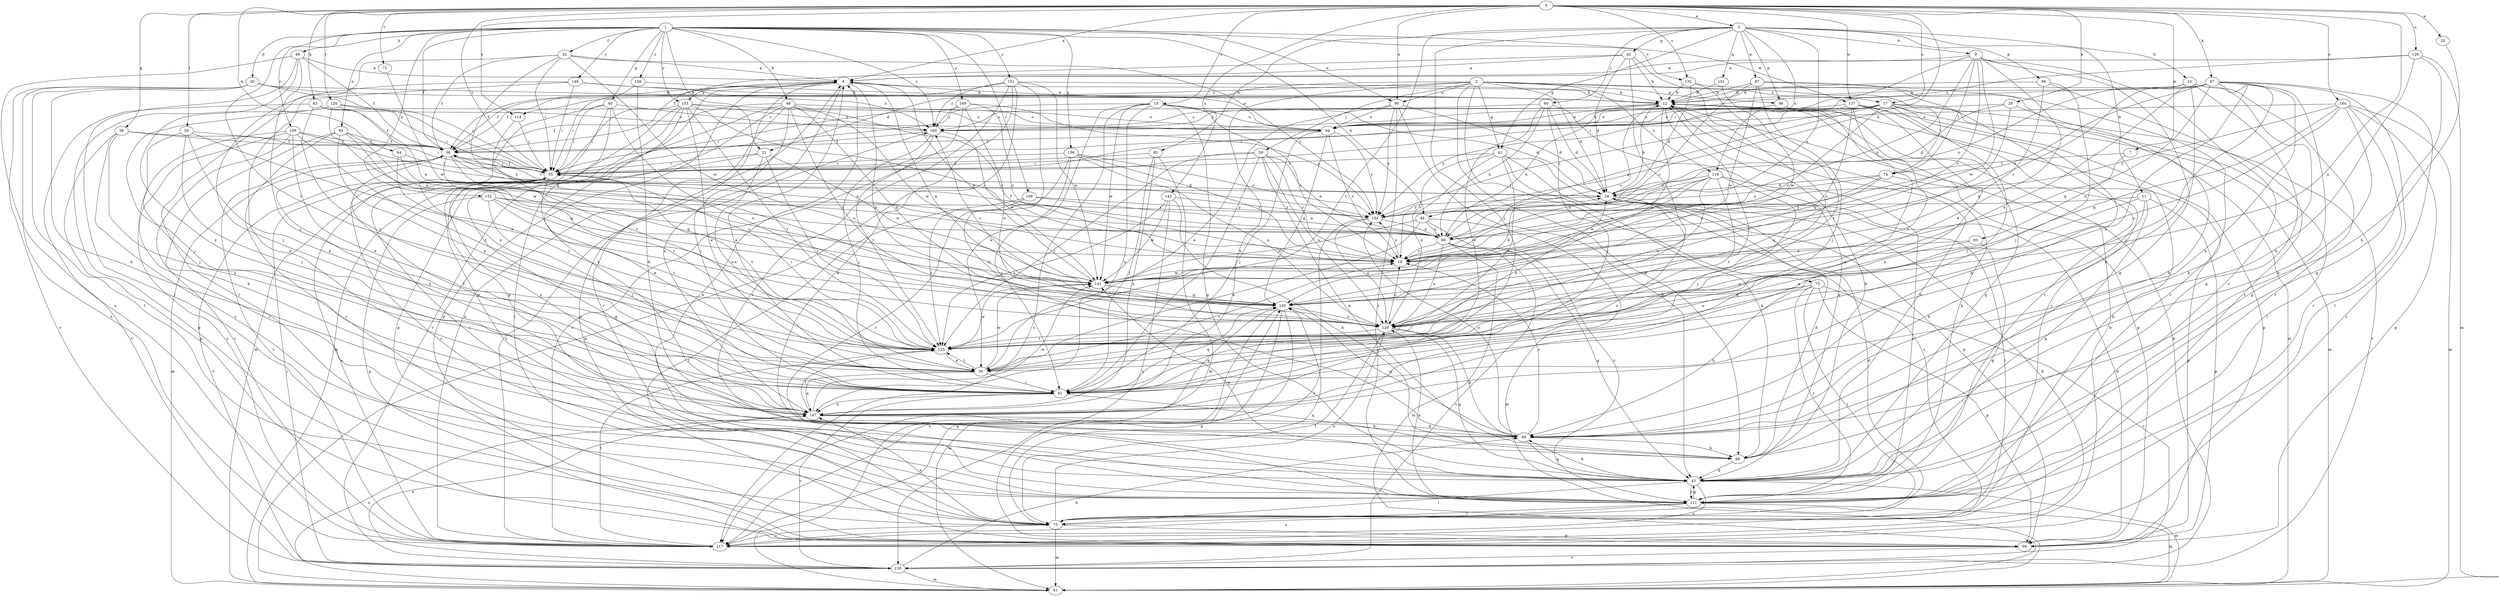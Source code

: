 strict digraph  {
0;
1;
2;
3;
6;
7;
9;
10;
11;
12;
13;
17;
18;
20;
21;
24;
25;
29;
30;
32;
36;
39;
40;
41;
42;
43;
44;
46;
48;
49;
50;
55;
59;
60;
61;
63;
64;
67;
68;
72;
73;
74;
75;
81;
84;
85;
87;
88;
90;
93;
94;
96;
98;
99;
101;
105;
106;
109;
111;
114;
116;
117;
120;
123;
128;
129;
132;
135;
137;
141;
142;
144;
147;
148;
149;
151;
152;
153;
154;
156;
158;
160;
0 -> 3  [label=a];
0 -> 6  [label=a];
0 -> 7  [label=b];
0 -> 13  [label=c];
0 -> 17  [label=c];
0 -> 25  [label=e];
0 -> 29  [label=e];
0 -> 39  [label=g];
0 -> 44  [label=h];
0 -> 50  [label=i];
0 -> 55  [label=i];
0 -> 63  [label=k];
0 -> 64  [label=k];
0 -> 67  [label=k];
0 -> 72  [label=l];
0 -> 90  [label=o];
0 -> 114  [label=s];
0 -> 120  [label=t];
0 -> 128  [label=u];
0 -> 129  [label=u];
0 -> 132  [label=v];
0 -> 137  [label=w];
0 -> 142  [label=x];
0 -> 144  [label=x];
1 -> 20  [label=d];
1 -> 21  [label=d];
1 -> 32  [label=f];
1 -> 36  [label=f];
1 -> 40  [label=g];
1 -> 44  [label=h];
1 -> 46  [label=h];
1 -> 48  [label=h];
1 -> 84  [label=n];
1 -> 90  [label=o];
1 -> 106  [label=r];
1 -> 109  [label=r];
1 -> 123  [label=t];
1 -> 132  [label=v];
1 -> 137  [label=w];
1 -> 148  [label=y];
1 -> 149  [label=y];
1 -> 151  [label=y];
1 -> 152  [label=y];
1 -> 153  [label=y];
1 -> 156  [label=z];
1 -> 158  [label=z];
1 -> 160  [label=z];
2 -> 17  [label=c];
2 -> 21  [label=d];
2 -> 24  [label=d];
2 -> 41  [label=g];
2 -> 59  [label=j];
2 -> 68  [label=k];
2 -> 73  [label=l];
2 -> 74  [label=l];
2 -> 90  [label=o];
2 -> 96  [label=p];
2 -> 114  [label=s];
2 -> 116  [label=s];
2 -> 147  [label=x];
3 -> 9  [label=b];
3 -> 10  [label=b];
3 -> 11  [label=b];
3 -> 41  [label=g];
3 -> 42  [label=g];
3 -> 60  [label=j];
3 -> 61  [label=j];
3 -> 85  [label=n];
3 -> 87  [label=n];
3 -> 88  [label=n];
3 -> 96  [label=p];
3 -> 98  [label=p];
3 -> 101  [label=q];
3 -> 116  [label=s];
3 -> 123  [label=t];
6 -> 12  [label=b];
6 -> 36  [label=f];
6 -> 55  [label=i];
6 -> 99  [label=p];
6 -> 129  [label=u];
6 -> 135  [label=v];
6 -> 147  [label=x];
6 -> 153  [label=y];
7 -> 74  [label=l];
7 -> 93  [label=o];
9 -> 6  [label=a];
9 -> 18  [label=c];
9 -> 30  [label=e];
9 -> 43  [label=g];
9 -> 55  [label=i];
9 -> 74  [label=l];
9 -> 88  [label=n];
9 -> 111  [label=r];
9 -> 141  [label=w];
10 -> 12  [label=b];
10 -> 18  [label=c];
10 -> 43  [label=g];
10 -> 49  [label=h];
10 -> 68  [label=k];
10 -> 111  [label=r];
10 -> 129  [label=u];
11 -> 30  [label=e];
11 -> 43  [label=g];
11 -> 49  [label=h];
11 -> 99  [label=p];
11 -> 154  [label=y];
12 -> 6  [label=a];
12 -> 18  [label=c];
12 -> 88  [label=n];
12 -> 94  [label=o];
12 -> 99  [label=p];
12 -> 105  [label=q];
12 -> 123  [label=t];
12 -> 160  [label=z];
13 -> 18  [label=c];
13 -> 24  [label=d];
13 -> 30  [label=e];
13 -> 43  [label=g];
13 -> 55  [label=i];
13 -> 94  [label=o];
13 -> 117  [label=s];
13 -> 141  [label=w];
13 -> 147  [label=x];
17 -> 18  [label=c];
17 -> 49  [label=h];
17 -> 55  [label=i];
17 -> 61  [label=j];
17 -> 75  [label=l];
17 -> 81  [label=m];
17 -> 88  [label=n];
17 -> 94  [label=o];
17 -> 135  [label=v];
17 -> 154  [label=y];
17 -> 160  [label=z];
18 -> 141  [label=w];
18 -> 154  [label=y];
20 -> 12  [label=b];
20 -> 49  [label=h];
20 -> 55  [label=i];
20 -> 75  [label=l];
20 -> 117  [label=s];
20 -> 135  [label=v];
20 -> 160  [label=z];
21 -> 30  [label=e];
21 -> 43  [label=g];
21 -> 55  [label=i];
21 -> 123  [label=t];
21 -> 141  [label=w];
24 -> 12  [label=b];
24 -> 36  [label=f];
24 -> 75  [label=l];
24 -> 147  [label=x];
24 -> 154  [label=y];
25 -> 49  [label=h];
29 -> 18  [label=c];
29 -> 24  [label=d];
29 -> 49  [label=h];
29 -> 94  [label=o];
30 -> 18  [label=c];
30 -> 61  [label=j];
30 -> 123  [label=t];
30 -> 141  [label=w];
30 -> 147  [label=x];
32 -> 6  [label=a];
32 -> 36  [label=f];
32 -> 55  [label=i];
32 -> 75  [label=l];
32 -> 105  [label=q];
32 -> 141  [label=w];
32 -> 154  [label=y];
36 -> 55  [label=i];
36 -> 81  [label=m];
36 -> 88  [label=n];
36 -> 105  [label=q];
36 -> 117  [label=s];
36 -> 123  [label=t];
36 -> 147  [label=x];
39 -> 36  [label=f];
39 -> 55  [label=i];
39 -> 61  [label=j];
39 -> 99  [label=p];
39 -> 111  [label=r];
40 -> 43  [label=g];
40 -> 55  [label=i];
40 -> 81  [label=m];
40 -> 123  [label=t];
40 -> 129  [label=u];
40 -> 160  [label=z];
41 -> 18  [label=c];
41 -> 55  [label=i];
41 -> 68  [label=k];
41 -> 99  [label=p];
41 -> 117  [label=s];
41 -> 123  [label=t];
41 -> 129  [label=u];
42 -> 6  [label=a];
42 -> 12  [label=b];
42 -> 24  [label=d];
42 -> 36  [label=f];
42 -> 123  [label=t];
42 -> 129  [label=u];
43 -> 12  [label=b];
43 -> 49  [label=h];
43 -> 55  [label=i];
43 -> 75  [label=l];
43 -> 81  [label=m];
43 -> 111  [label=r];
43 -> 117  [label=s];
43 -> 141  [label=w];
44 -> 30  [label=e];
44 -> 81  [label=m];
44 -> 88  [label=n];
44 -> 111  [label=r];
44 -> 141  [label=w];
46 -> 6  [label=a];
46 -> 36  [label=f];
46 -> 61  [label=j];
46 -> 75  [label=l];
46 -> 117  [label=s];
46 -> 147  [label=x];
48 -> 18  [label=c];
48 -> 36  [label=f];
48 -> 61  [label=j];
48 -> 75  [label=l];
48 -> 94  [label=o];
48 -> 99  [label=p];
48 -> 105  [label=q];
48 -> 111  [label=r];
48 -> 129  [label=u];
48 -> 141  [label=w];
49 -> 18  [label=c];
49 -> 43  [label=g];
49 -> 68  [label=k];
49 -> 105  [label=q];
49 -> 154  [label=y];
50 -> 30  [label=e];
50 -> 36  [label=f];
50 -> 61  [label=j];
50 -> 129  [label=u];
50 -> 147  [label=x];
55 -> 24  [label=d];
55 -> 30  [label=e];
55 -> 36  [label=f];
55 -> 111  [label=r];
55 -> 117  [label=s];
55 -> 123  [label=t];
55 -> 135  [label=v];
55 -> 147  [label=x];
59 -> 18  [label=c];
59 -> 55  [label=i];
59 -> 61  [label=j];
59 -> 68  [label=k];
59 -> 88  [label=n];
59 -> 123  [label=t];
59 -> 129  [label=u];
60 -> 24  [label=d];
60 -> 30  [label=e];
60 -> 43  [label=g];
60 -> 61  [label=j];
60 -> 88  [label=n];
60 -> 160  [label=z];
61 -> 6  [label=a];
61 -> 68  [label=k];
61 -> 105  [label=q];
61 -> 135  [label=v];
61 -> 147  [label=x];
63 -> 36  [label=f];
63 -> 55  [label=i];
63 -> 94  [label=o];
63 -> 123  [label=t];
63 -> 135  [label=v];
64 -> 18  [label=c];
64 -> 55  [label=i];
64 -> 123  [label=t];
67 -> 12  [label=b];
67 -> 30  [label=e];
67 -> 55  [label=i];
67 -> 61  [label=j];
67 -> 68  [label=k];
67 -> 75  [label=l];
67 -> 88  [label=n];
67 -> 105  [label=q];
67 -> 117  [label=s];
67 -> 147  [label=x];
67 -> 154  [label=y];
68 -> 12  [label=b];
68 -> 24  [label=d];
68 -> 43  [label=g];
72 -> 141  [label=w];
73 -> 49  [label=h];
73 -> 75  [label=l];
73 -> 99  [label=p];
73 -> 105  [label=q];
73 -> 111  [label=r];
73 -> 129  [label=u];
73 -> 135  [label=v];
74 -> 18  [label=c];
74 -> 24  [label=d];
74 -> 99  [label=p];
74 -> 105  [label=q];
74 -> 154  [label=y];
75 -> 12  [label=b];
75 -> 24  [label=d];
75 -> 81  [label=m];
75 -> 99  [label=p];
75 -> 105  [label=q];
75 -> 117  [label=s];
75 -> 129  [label=u];
75 -> 147  [label=x];
81 -> 147  [label=x];
84 -> 30  [label=e];
84 -> 36  [label=f];
84 -> 88  [label=n];
84 -> 105  [label=q];
84 -> 111  [label=r];
84 -> 117  [label=s];
85 -> 55  [label=i];
85 -> 61  [label=j];
85 -> 81  [label=m];
85 -> 147  [label=x];
87 -> 12  [label=b];
87 -> 18  [label=c];
87 -> 61  [label=j];
87 -> 81  [label=m];
87 -> 111  [label=r];
87 -> 141  [label=w];
88 -> 18  [label=c];
88 -> 36  [label=f];
88 -> 43  [label=g];
88 -> 81  [label=m];
88 -> 129  [label=u];
88 -> 135  [label=v];
90 -> 24  [label=d];
90 -> 30  [label=e];
90 -> 43  [label=g];
90 -> 94  [label=o];
90 -> 111  [label=r];
90 -> 154  [label=y];
93 -> 18  [label=c];
93 -> 43  [label=g];
93 -> 129  [label=u];
94 -> 18  [label=c];
94 -> 36  [label=f];
94 -> 61  [label=j];
94 -> 105  [label=q];
94 -> 154  [label=y];
96 -> 43  [label=g];
96 -> 94  [label=o];
96 -> 147  [label=x];
98 -> 12  [label=b];
98 -> 61  [label=j];
98 -> 105  [label=q];
98 -> 111  [label=r];
99 -> 6  [label=a];
99 -> 24  [label=d];
99 -> 135  [label=v];
101 -> 12  [label=b];
101 -> 141  [label=w];
105 -> 6  [label=a];
105 -> 81  [label=m];
105 -> 99  [label=p];
105 -> 117  [label=s];
105 -> 129  [label=u];
105 -> 160  [label=z];
106 -> 75  [label=l];
106 -> 88  [label=n];
106 -> 123  [label=t];
106 -> 154  [label=y];
109 -> 30  [label=e];
109 -> 36  [label=f];
109 -> 49  [label=h];
109 -> 111  [label=r];
109 -> 117  [label=s];
109 -> 123  [label=t];
109 -> 154  [label=y];
111 -> 6  [label=a];
111 -> 12  [label=b];
111 -> 43  [label=g];
111 -> 75  [label=l];
111 -> 81  [label=m];
111 -> 117  [label=s];
111 -> 129  [label=u];
114 -> 30  [label=e];
114 -> 55  [label=i];
116 -> 18  [label=c];
116 -> 24  [label=d];
116 -> 61  [label=j];
116 -> 88  [label=n];
116 -> 111  [label=r];
116 -> 123  [label=t];
116 -> 129  [label=u];
116 -> 141  [label=w];
117 -> 6  [label=a];
117 -> 12  [label=b];
117 -> 24  [label=d];
117 -> 105  [label=q];
117 -> 123  [label=t];
117 -> 160  [label=z];
120 -> 55  [label=i];
120 -> 61  [label=j];
120 -> 88  [label=n];
120 -> 94  [label=o];
120 -> 99  [label=p];
120 -> 141  [label=w];
123 -> 24  [label=d];
123 -> 30  [label=e];
123 -> 55  [label=i];
123 -> 141  [label=w];
128 -> 6  [label=a];
128 -> 43  [label=g];
128 -> 49  [label=h];
128 -> 81  [label=m];
128 -> 160  [label=z];
129 -> 18  [label=c];
129 -> 43  [label=g];
129 -> 49  [label=h];
129 -> 75  [label=l];
129 -> 123  [label=t];
132 -> 12  [label=b];
132 -> 24  [label=d];
132 -> 111  [label=r];
132 -> 123  [label=t];
135 -> 12  [label=b];
135 -> 49  [label=h];
135 -> 55  [label=i];
135 -> 81  [label=m];
135 -> 147  [label=x];
137 -> 94  [label=o];
137 -> 99  [label=p];
137 -> 105  [label=q];
137 -> 111  [label=r];
137 -> 123  [label=t];
137 -> 147  [label=x];
137 -> 154  [label=y];
141 -> 6  [label=a];
141 -> 24  [label=d];
141 -> 105  [label=q];
142 -> 68  [label=k];
142 -> 117  [label=s];
142 -> 123  [label=t];
142 -> 141  [label=w];
142 -> 154  [label=y];
144 -> 43  [label=g];
144 -> 81  [label=m];
144 -> 94  [label=o];
144 -> 99  [label=p];
144 -> 105  [label=q];
144 -> 111  [label=r];
144 -> 129  [label=u];
144 -> 154  [label=y];
147 -> 36  [label=f];
147 -> 49  [label=h];
147 -> 105  [label=q];
147 -> 123  [label=t];
147 -> 141  [label=w];
148 -> 12  [label=b];
148 -> 55  [label=i];
148 -> 61  [label=j];
148 -> 94  [label=o];
148 -> 147  [label=x];
149 -> 18  [label=c];
149 -> 55  [label=i];
149 -> 117  [label=s];
149 -> 129  [label=u];
149 -> 154  [label=y];
149 -> 160  [label=z];
151 -> 12  [label=b];
151 -> 36  [label=f];
151 -> 49  [label=h];
151 -> 68  [label=k];
151 -> 81  [label=m];
151 -> 111  [label=r];
151 -> 141  [label=w];
151 -> 160  [label=z];
152 -> 18  [label=c];
152 -> 61  [label=j];
152 -> 99  [label=p];
152 -> 123  [label=t];
152 -> 129  [label=u];
152 -> 154  [label=y];
153 -> 18  [label=c];
153 -> 30  [label=e];
153 -> 43  [label=g];
153 -> 55  [label=i];
153 -> 81  [label=m];
153 -> 94  [label=o];
153 -> 123  [label=t];
153 -> 147  [label=x];
153 -> 160  [label=z];
154 -> 88  [label=n];
154 -> 129  [label=u];
154 -> 135  [label=v];
156 -> 18  [label=c];
156 -> 55  [label=i];
156 -> 61  [label=j];
156 -> 111  [label=r];
156 -> 129  [label=u];
156 -> 154  [label=y];
158 -> 12  [label=b];
158 -> 36  [label=f];
158 -> 49  [label=h];
160 -> 36  [label=f];
160 -> 61  [label=j];
160 -> 123  [label=t];
160 -> 141  [label=w];
}
